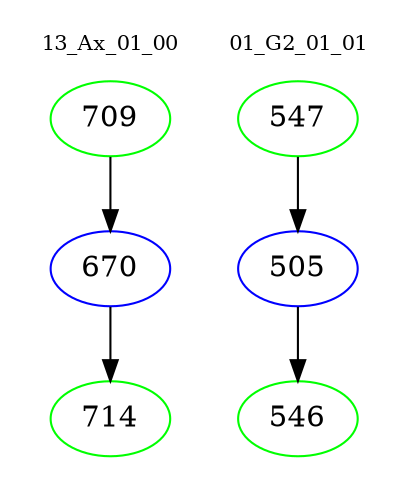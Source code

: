 digraph{
subgraph cluster_0 {
color = white
label = "13_Ax_01_00";
fontsize=10;
T0_709 [label="709", color="green"]
T0_709 -> T0_670 [color="black"]
T0_670 [label="670", color="blue"]
T0_670 -> T0_714 [color="black"]
T0_714 [label="714", color="green"]
}
subgraph cluster_1 {
color = white
label = "01_G2_01_01";
fontsize=10;
T1_547 [label="547", color="green"]
T1_547 -> T1_505 [color="black"]
T1_505 [label="505", color="blue"]
T1_505 -> T1_546 [color="black"]
T1_546 [label="546", color="green"]
}
}
